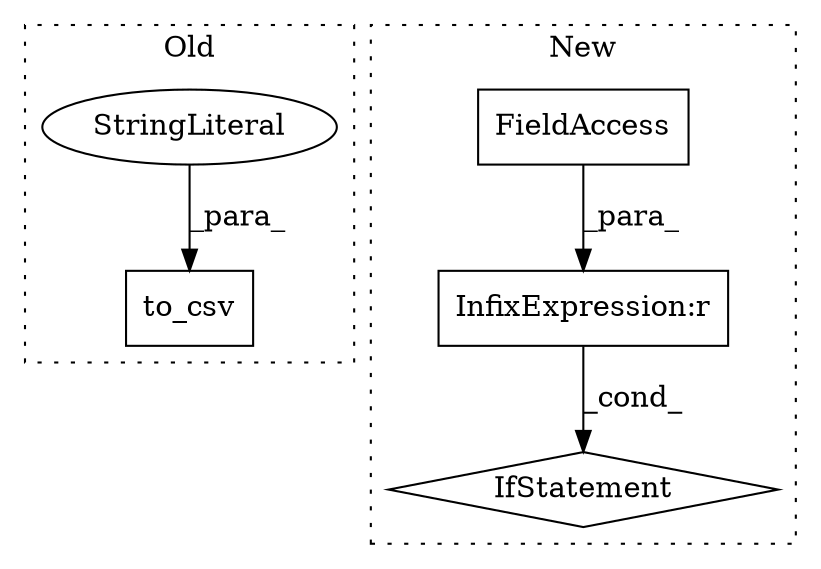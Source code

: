 digraph G {
subgraph cluster0 {
1 [label="to_csv" a="32" s="1464,1491" l="7,1" shape="box"];
3 [label="StringLiteral" a="45" s="1483" l="3" shape="ellipse"];
label = "Old";
style="dotted";
}
subgraph cluster1 {
2 [label="IfStatement" a="25" s="1454,1496" l="4,2" shape="diamond"];
4 [label="InfixExpression:r" a="27" s="1491" l="4" shape="box"];
5 [label="FieldAccess" a="22" s="1458" l="33" shape="box"];
label = "New";
style="dotted";
}
3 -> 1 [label="_para_"];
4 -> 2 [label="_cond_"];
5 -> 4 [label="_para_"];
}